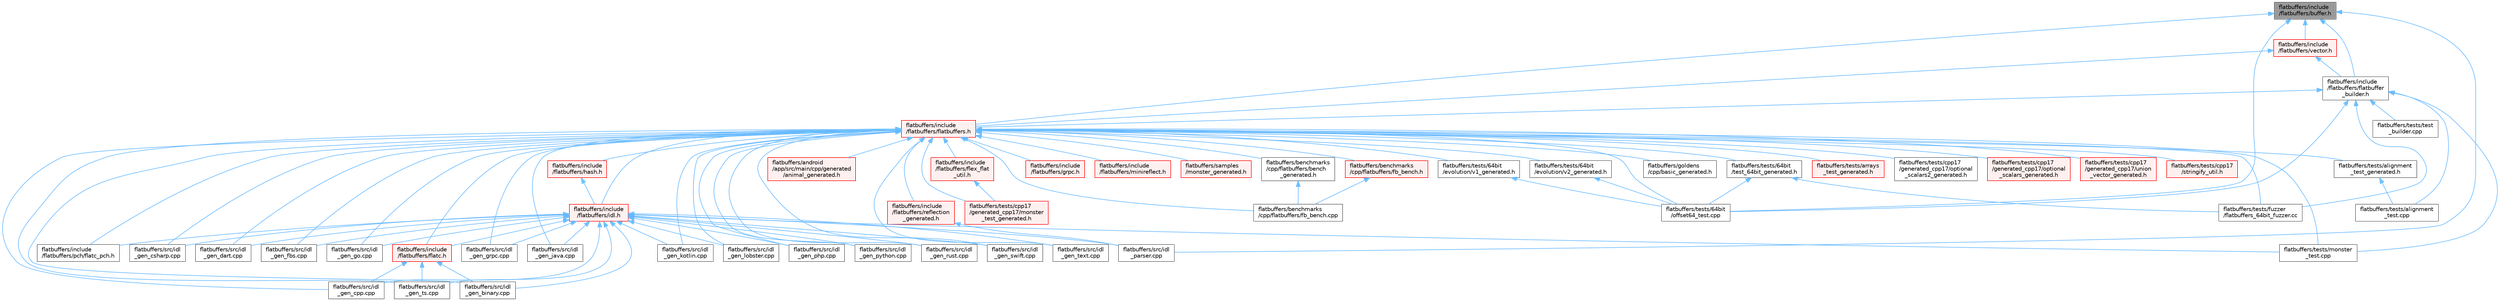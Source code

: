 digraph "flatbuffers/include/flatbuffers/buffer.h"
{
 // LATEX_PDF_SIZE
  bgcolor="transparent";
  edge [fontname=Helvetica,fontsize=10,labelfontname=Helvetica,labelfontsize=10];
  node [fontname=Helvetica,fontsize=10,shape=box,height=0.2,width=0.4];
  Node1 [id="Node000001",label="flatbuffers/include\l/flatbuffers/buffer.h",height=0.2,width=0.4,color="gray40", fillcolor="grey60", style="filled", fontcolor="black",tooltip=" "];
  Node1 -> Node2 [id="edge1_Node000001_Node000002",dir="back",color="steelblue1",style="solid",tooltip=" "];
  Node2 [id="Node000002",label="flatbuffers/include\l/flatbuffers/flatbuffer\l_builder.h",height=0.2,width=0.4,color="grey40", fillcolor="white", style="filled",URL="$flatbuffer__builder_8h.html",tooltip=" "];
  Node2 -> Node3 [id="edge2_Node000002_Node000003",dir="back",color="steelblue1",style="solid",tooltip=" "];
  Node3 [id="Node000003",label="flatbuffers/include\l/flatbuffers/flatbuffers.h",height=0.2,width=0.4,color="red", fillcolor="#FFF0F0", style="filled",URL="$flatbuffers_8h.html",tooltip=" "];
  Node3 -> Node4 [id="edge3_Node000003_Node000004",dir="back",color="steelblue1",style="solid",tooltip=" "];
  Node4 [id="Node000004",label="flatbuffers/android\l/app/src/main/cpp/generated\l/animal_generated.h",height=0.2,width=0.4,color="red", fillcolor="#FFF0F0", style="filled",URL="$animal__generated_8h.html",tooltip=" "];
  Node3 -> Node6 [id="edge4_Node000003_Node000006",dir="back",color="steelblue1",style="solid",tooltip=" "];
  Node6 [id="Node000006",label="flatbuffers/benchmarks\l/cpp/flatbuffers/bench\l_generated.h",height=0.2,width=0.4,color="grey40", fillcolor="white", style="filled",URL="$bench__generated_8h.html",tooltip=" "];
  Node6 -> Node7 [id="edge5_Node000006_Node000007",dir="back",color="steelblue1",style="solid",tooltip=" "];
  Node7 [id="Node000007",label="flatbuffers/benchmarks\l/cpp/flatbuffers/fb_bench.cpp",height=0.2,width=0.4,color="grey40", fillcolor="white", style="filled",URL="$fb__bench_8cpp.html",tooltip=" "];
  Node3 -> Node7 [id="edge6_Node000003_Node000007",dir="back",color="steelblue1",style="solid",tooltip=" "];
  Node3 -> Node8 [id="edge7_Node000003_Node000008",dir="back",color="steelblue1",style="solid",tooltip=" "];
  Node8 [id="Node000008",label="flatbuffers/benchmarks\l/cpp/flatbuffers/fb_bench.h",height=0.2,width=0.4,color="red", fillcolor="#FFF0F0", style="filled",URL="$fb__bench_8h.html",tooltip=" "];
  Node8 -> Node7 [id="edge8_Node000008_Node000007",dir="back",color="steelblue1",style="solid",tooltip=" "];
  Node3 -> Node10 [id="edge9_Node000003_Node000010",dir="back",color="steelblue1",style="solid",tooltip=" "];
  Node10 [id="Node000010",label="flatbuffers/goldens\l/cpp/basic_generated.h",height=0.2,width=0.4,color="grey40", fillcolor="white", style="filled",URL="$basic__generated_8h.html",tooltip=" "];
  Node3 -> Node11 [id="edge10_Node000003_Node000011",dir="back",color="steelblue1",style="solid",tooltip=" "];
  Node11 [id="Node000011",label="flatbuffers/include\l/flatbuffers/flatc.h",height=0.2,width=0.4,color="red", fillcolor="#FFF0F0", style="filled",URL="$flatc_8h.html",tooltip=" "];
  Node11 -> Node14 [id="edge11_Node000011_Node000014",dir="back",color="steelblue1",style="solid",tooltip=" "];
  Node14 [id="Node000014",label="flatbuffers/src/idl\l_gen_binary.cpp",height=0.2,width=0.4,color="grey40", fillcolor="white", style="filled",URL="$idl__gen__binary_8cpp.html",tooltip=" "];
  Node11 -> Node15 [id="edge12_Node000011_Node000015",dir="back",color="steelblue1",style="solid",tooltip=" "];
  Node15 [id="Node000015",label="flatbuffers/src/idl\l_gen_cpp.cpp",height=0.2,width=0.4,color="grey40", fillcolor="white", style="filled",URL="$idl__gen__cpp_8cpp.html",tooltip=" "];
  Node11 -> Node16 [id="edge13_Node000011_Node000016",dir="back",color="steelblue1",style="solid",tooltip=" "];
  Node16 [id="Node000016",label="flatbuffers/src/idl\l_gen_ts.cpp",height=0.2,width=0.4,color="grey40", fillcolor="white", style="filled",URL="$idl__gen__ts_8cpp.html",tooltip=" "];
  Node3 -> Node17 [id="edge14_Node000003_Node000017",dir="back",color="steelblue1",style="solid",tooltip=" "];
  Node17 [id="Node000017",label="flatbuffers/include\l/flatbuffers/flex_flat\l_util.h",height=0.2,width=0.4,color="red", fillcolor="#FFF0F0", style="filled",URL="$flex__flat__util_8h.html",tooltip=" "];
  Node17 -> Node18 [id="edge15_Node000017_Node000018",dir="back",color="steelblue1",style="solid",tooltip=" "];
  Node18 [id="Node000018",label="flatbuffers/tests/cpp17\l/generated_cpp17/monster\l_test_generated.h",height=0.2,width=0.4,color="red", fillcolor="#FFF0F0", style="filled",URL="$cpp17_2generated__cpp17_2monster__test__generated_8h.html",tooltip=" "];
  Node3 -> Node44 [id="edge16_Node000003_Node000044",dir="back",color="steelblue1",style="solid",tooltip=" "];
  Node44 [id="Node000044",label="flatbuffers/include\l/flatbuffers/grpc.h",height=0.2,width=0.4,color="red", fillcolor="#FFF0F0", style="filled",URL="$grpc_8h.html",tooltip=" "];
  Node3 -> Node45 [id="edge17_Node000003_Node000045",dir="back",color="steelblue1",style="solid",tooltip=" "];
  Node45 [id="Node000045",label="flatbuffers/include\l/flatbuffers/hash.h",height=0.2,width=0.4,color="red", fillcolor="#FFF0F0", style="filled",URL="$hash_8h.html",tooltip=" "];
  Node45 -> Node46 [id="edge18_Node000045_Node000046",dir="back",color="steelblue1",style="solid",tooltip=" "];
  Node46 [id="Node000046",label="flatbuffers/include\l/flatbuffers/idl.h",height=0.2,width=0.4,color="red", fillcolor="#FFF0F0", style="filled",URL="$idl_8h.html",tooltip=" "];
  Node46 -> Node11 [id="edge19_Node000046_Node000011",dir="back",color="steelblue1",style="solid",tooltip=" "];
  Node46 -> Node90 [id="edge20_Node000046_Node000090",dir="back",color="steelblue1",style="solid",tooltip=" "];
  Node90 [id="Node000090",label="flatbuffers/include\l/flatbuffers/pch/flatc_pch.h",height=0.2,width=0.4,color="grey40", fillcolor="white", style="filled",URL="$flatc__pch_8h.html",tooltip=" "];
  Node46 -> Node14 [id="edge21_Node000046_Node000014",dir="back",color="steelblue1",style="solid",tooltip=" "];
  Node46 -> Node15 [id="edge22_Node000046_Node000015",dir="back",color="steelblue1",style="solid",tooltip=" "];
  Node46 -> Node69 [id="edge23_Node000046_Node000069",dir="back",color="steelblue1",style="solid",tooltip=" "];
  Node69 [id="Node000069",label="flatbuffers/src/idl\l_gen_csharp.cpp",height=0.2,width=0.4,color="grey40", fillcolor="white", style="filled",URL="$idl__gen__csharp_8cpp.html",tooltip=" "];
  Node46 -> Node53 [id="edge24_Node000046_Node000053",dir="back",color="steelblue1",style="solid",tooltip=" "];
  Node53 [id="Node000053",label="flatbuffers/src/idl\l_gen_dart.cpp",height=0.2,width=0.4,color="grey40", fillcolor="white", style="filled",URL="$idl__gen__dart_8cpp.html",tooltip=" "];
  Node46 -> Node71 [id="edge25_Node000046_Node000071",dir="back",color="steelblue1",style="solid",tooltip=" "];
  Node71 [id="Node000071",label="flatbuffers/src/idl\l_gen_fbs.cpp",height=0.2,width=0.4,color="grey40", fillcolor="white", style="filled",URL="$idl__gen__fbs_8cpp.html",tooltip=" "];
  Node46 -> Node54 [id="edge26_Node000046_Node000054",dir="back",color="steelblue1",style="solid",tooltip=" "];
  Node54 [id="Node000054",label="flatbuffers/src/idl\l_gen_go.cpp",height=0.2,width=0.4,color="grey40", fillcolor="white", style="filled",URL="$idl__gen__go_8cpp.html",tooltip=" "];
  Node46 -> Node49 [id="edge27_Node000046_Node000049",dir="back",color="steelblue1",style="solid",tooltip=" "];
  Node49 [id="Node000049",label="flatbuffers/src/idl\l_gen_grpc.cpp",height=0.2,width=0.4,color="grey40", fillcolor="white", style="filled",URL="$idl__gen__grpc_8cpp.html",tooltip=" "];
  Node46 -> Node55 [id="edge28_Node000046_Node000055",dir="back",color="steelblue1",style="solid",tooltip=" "];
  Node55 [id="Node000055",label="flatbuffers/src/idl\l_gen_java.cpp",height=0.2,width=0.4,color="grey40", fillcolor="white", style="filled",URL="$idl__gen__java_8cpp.html",tooltip=" "];
  Node46 -> Node56 [id="edge29_Node000046_Node000056",dir="back",color="steelblue1",style="solid",tooltip=" "];
  Node56 [id="Node000056",label="flatbuffers/src/idl\l_gen_kotlin.cpp",height=0.2,width=0.4,color="grey40", fillcolor="white", style="filled",URL="$idl__gen__kotlin_8cpp.html",tooltip=" "];
  Node46 -> Node80 [id="edge30_Node000046_Node000080",dir="back",color="steelblue1",style="solid",tooltip=" "];
  Node80 [id="Node000080",label="flatbuffers/src/idl\l_gen_lobster.cpp",height=0.2,width=0.4,color="grey40", fillcolor="white", style="filled",URL="$idl__gen__lobster_8cpp.html",tooltip=" "];
  Node46 -> Node82 [id="edge31_Node000046_Node000082",dir="back",color="steelblue1",style="solid",tooltip=" "];
  Node82 [id="Node000082",label="flatbuffers/src/idl\l_gen_php.cpp",height=0.2,width=0.4,color="grey40", fillcolor="white", style="filled",URL="$idl__gen__php_8cpp.html",tooltip=" "];
  Node46 -> Node51 [id="edge32_Node000046_Node000051",dir="back",color="steelblue1",style="solid",tooltip=" "];
  Node51 [id="Node000051",label="flatbuffers/src/idl\l_gen_python.cpp",height=0.2,width=0.4,color="grey40", fillcolor="white", style="filled",URL="$idl__gen__python_8cpp.html",tooltip=" "];
  Node46 -> Node58 [id="edge33_Node000046_Node000058",dir="back",color="steelblue1",style="solid",tooltip=" "];
  Node58 [id="Node000058",label="flatbuffers/src/idl\l_gen_rust.cpp",height=0.2,width=0.4,color="grey40", fillcolor="white", style="filled",URL="$idl__gen__rust_8cpp.html",tooltip=" "];
  Node46 -> Node59 [id="edge34_Node000046_Node000059",dir="back",color="steelblue1",style="solid",tooltip=" "];
  Node59 [id="Node000059",label="flatbuffers/src/idl\l_gen_swift.cpp",height=0.2,width=0.4,color="grey40", fillcolor="white", style="filled",URL="$idl__gen__swift_8cpp.html",tooltip=" "];
  Node46 -> Node86 [id="edge35_Node000046_Node000086",dir="back",color="steelblue1",style="solid",tooltip=" "];
  Node86 [id="Node000086",label="flatbuffers/src/idl\l_gen_text.cpp",height=0.2,width=0.4,color="grey40", fillcolor="white", style="filled",URL="$idl__gen__text_8cpp.html",tooltip=" "];
  Node46 -> Node16 [id="edge36_Node000046_Node000016",dir="back",color="steelblue1",style="solid",tooltip=" "];
  Node46 -> Node95 [id="edge37_Node000046_Node000095",dir="back",color="steelblue1",style="solid",tooltip=" "];
  Node95 [id="Node000095",label="flatbuffers/src/idl\l_parser.cpp",height=0.2,width=0.4,color="grey40", fillcolor="white", style="filled",URL="$idl__parser_8cpp.html",tooltip=" "];
  Node46 -> Node24 [id="edge38_Node000046_Node000024",dir="back",color="steelblue1",style="solid",tooltip=" "];
  Node24 [id="Node000024",label="flatbuffers/tests/monster\l_test.cpp",height=0.2,width=0.4,color="grey40", fillcolor="white", style="filled",URL="$monster__test_8cpp.html",tooltip=" "];
  Node3 -> Node46 [id="edge39_Node000003_Node000046",dir="back",color="steelblue1",style="solid",tooltip=" "];
  Node3 -> Node106 [id="edge40_Node000003_Node000106",dir="back",color="steelblue1",style="solid",tooltip=" "];
  Node106 [id="Node000106",label="flatbuffers/include\l/flatbuffers/minireflect.h",height=0.2,width=0.4,color="red", fillcolor="#FFF0F0", style="filled",URL="$minireflect_8h.html",tooltip=" "];
  Node3 -> Node90 [id="edge41_Node000003_Node000090",dir="back",color="steelblue1",style="solid",tooltip=" "];
  Node3 -> Node107 [id="edge42_Node000003_Node000107",dir="back",color="steelblue1",style="solid",tooltip=" "];
  Node107 [id="Node000107",label="flatbuffers/include\l/flatbuffers/reflection\l_generated.h",height=0.2,width=0.4,color="red", fillcolor="#FFF0F0", style="filled",URL="$reflection__generated_8h.html",tooltip=" "];
  Node107 -> Node95 [id="edge43_Node000107_Node000095",dir="back",color="steelblue1",style="solid",tooltip=" "];
  Node3 -> Node117 [id="edge44_Node000003_Node000117",dir="back",color="steelblue1",style="solid",tooltip=" "];
  Node117 [id="Node000117",label="flatbuffers/samples\l/monster_generated.h",height=0.2,width=0.4,color="red", fillcolor="#FFF0F0", style="filled",URL="$monster__generated_8h.html",tooltip=" "];
  Node3 -> Node14 [id="edge45_Node000003_Node000014",dir="back",color="steelblue1",style="solid",tooltip=" "];
  Node3 -> Node15 [id="edge46_Node000003_Node000015",dir="back",color="steelblue1",style="solid",tooltip=" "];
  Node3 -> Node69 [id="edge47_Node000003_Node000069",dir="back",color="steelblue1",style="solid",tooltip=" "];
  Node3 -> Node53 [id="edge48_Node000003_Node000053",dir="back",color="steelblue1",style="solid",tooltip=" "];
  Node3 -> Node71 [id="edge49_Node000003_Node000071",dir="back",color="steelblue1",style="solid",tooltip=" "];
  Node3 -> Node54 [id="edge50_Node000003_Node000054",dir="back",color="steelblue1",style="solid",tooltip=" "];
  Node3 -> Node49 [id="edge51_Node000003_Node000049",dir="back",color="steelblue1",style="solid",tooltip=" "];
  Node3 -> Node55 [id="edge52_Node000003_Node000055",dir="back",color="steelblue1",style="solid",tooltip=" "];
  Node3 -> Node56 [id="edge53_Node000003_Node000056",dir="back",color="steelblue1",style="solid",tooltip=" "];
  Node3 -> Node80 [id="edge54_Node000003_Node000080",dir="back",color="steelblue1",style="solid",tooltip=" "];
  Node3 -> Node82 [id="edge55_Node000003_Node000082",dir="back",color="steelblue1",style="solid",tooltip=" "];
  Node3 -> Node51 [id="edge56_Node000003_Node000051",dir="back",color="steelblue1",style="solid",tooltip=" "];
  Node3 -> Node58 [id="edge57_Node000003_Node000058",dir="back",color="steelblue1",style="solid",tooltip=" "];
  Node3 -> Node59 [id="edge58_Node000003_Node000059",dir="back",color="steelblue1",style="solid",tooltip=" "];
  Node3 -> Node86 [id="edge59_Node000003_Node000086",dir="back",color="steelblue1",style="solid",tooltip=" "];
  Node3 -> Node16 [id="edge60_Node000003_Node000016",dir="back",color="steelblue1",style="solid",tooltip=" "];
  Node3 -> Node119 [id="edge61_Node000003_Node000119",dir="back",color="steelblue1",style="solid",tooltip=" "];
  Node119 [id="Node000119",label="flatbuffers/tests/64bit\l/evolution/v1_generated.h",height=0.2,width=0.4,color="grey40", fillcolor="white", style="filled",URL="$v1__generated_8h.html",tooltip=" "];
  Node119 -> Node120 [id="edge62_Node000119_Node000120",dir="back",color="steelblue1",style="solid",tooltip=" "];
  Node120 [id="Node000120",label="flatbuffers/tests/64bit\l/offset64_test.cpp",height=0.2,width=0.4,color="grey40", fillcolor="white", style="filled",URL="$offset64__test_8cpp.html",tooltip=" "];
  Node3 -> Node121 [id="edge63_Node000003_Node000121",dir="back",color="steelblue1",style="solid",tooltip=" "];
  Node121 [id="Node000121",label="flatbuffers/tests/64bit\l/evolution/v2_generated.h",height=0.2,width=0.4,color="grey40", fillcolor="white", style="filled",URL="$v2__generated_8h.html",tooltip=" "];
  Node121 -> Node120 [id="edge64_Node000121_Node000120",dir="back",color="steelblue1",style="solid",tooltip=" "];
  Node3 -> Node120 [id="edge65_Node000003_Node000120",dir="back",color="steelblue1",style="solid",tooltip=" "];
  Node3 -> Node122 [id="edge66_Node000003_Node000122",dir="back",color="steelblue1",style="solid",tooltip=" "];
  Node122 [id="Node000122",label="flatbuffers/tests/64bit\l/test_64bit_generated.h",height=0.2,width=0.4,color="grey40", fillcolor="white", style="filled",URL="$test__64bit__generated_8h.html",tooltip=" "];
  Node122 -> Node120 [id="edge67_Node000122_Node000120",dir="back",color="steelblue1",style="solid",tooltip=" "];
  Node122 -> Node116 [id="edge68_Node000122_Node000116",dir="back",color="steelblue1",style="solid",tooltip=" "];
  Node116 [id="Node000116",label="flatbuffers/tests/fuzzer\l/flatbuffers_64bit_fuzzer.cc",height=0.2,width=0.4,color="grey40", fillcolor="white", style="filled",URL="$flatbuffers__64bit__fuzzer_8cc.html",tooltip=" "];
  Node3 -> Node123 [id="edge69_Node000003_Node000123",dir="back",color="steelblue1",style="solid",tooltip=" "];
  Node123 [id="Node000123",label="flatbuffers/tests/alignment\l_test_generated.h",height=0.2,width=0.4,color="grey40", fillcolor="white", style="filled",URL="$alignment__test__generated_8h.html",tooltip=" "];
  Node123 -> Node124 [id="edge70_Node000123_Node000124",dir="back",color="steelblue1",style="solid",tooltip=" "];
  Node124 [id="Node000124",label="flatbuffers/tests/alignment\l_test.cpp",height=0.2,width=0.4,color="grey40", fillcolor="white", style="filled",URL="$alignment__test_8cpp.html",tooltip=" "];
  Node3 -> Node125 [id="edge71_Node000003_Node000125",dir="back",color="steelblue1",style="solid",tooltip=" "];
  Node125 [id="Node000125",label="flatbuffers/tests/arrays\l_test_generated.h",height=0.2,width=0.4,color="red", fillcolor="#FFF0F0", style="filled",URL="$arrays__test__generated_8h.html",tooltip=" "];
  Node3 -> Node18 [id="edge72_Node000003_Node000018",dir="back",color="steelblue1",style="solid",tooltip=" "];
  Node3 -> Node126 [id="edge73_Node000003_Node000126",dir="back",color="steelblue1",style="solid",tooltip=" "];
  Node126 [id="Node000126",label="flatbuffers/tests/cpp17\l/generated_cpp17/optional\l_scalars2_generated.h",height=0.2,width=0.4,color="grey40", fillcolor="white", style="filled",URL="$optional__scalars2__generated_8h.html",tooltip=" "];
  Node3 -> Node127 [id="edge74_Node000003_Node000127",dir="back",color="steelblue1",style="solid",tooltip=" "];
  Node127 [id="Node000127",label="flatbuffers/tests/cpp17\l/generated_cpp17/optional\l_scalars_generated.h",height=0.2,width=0.4,color="red", fillcolor="#FFF0F0", style="filled",URL="$cpp17_2generated__cpp17_2optional__scalars__generated_8h.html",tooltip=" "];
  Node3 -> Node128 [id="edge75_Node000003_Node000128",dir="back",color="steelblue1",style="solid",tooltip=" "];
  Node128 [id="Node000128",label="flatbuffers/tests/cpp17\l/generated_cpp17/union\l_vector_generated.h",height=0.2,width=0.4,color="red", fillcolor="#FFF0F0", style="filled",URL="$cpp17_2generated__cpp17_2union__vector__generated_8h.html",tooltip=" "];
  Node3 -> Node129 [id="edge76_Node000003_Node000129",dir="back",color="steelblue1",style="solid",tooltip=" "];
  Node129 [id="Node000129",label="flatbuffers/tests/cpp17\l/stringify_util.h",height=0.2,width=0.4,color="red", fillcolor="#FFF0F0", style="filled",URL="$stringify__util_8h.html",tooltip=" "];
  Node3 -> Node116 [id="edge77_Node000003_Node000116",dir="back",color="steelblue1",style="solid",tooltip=" "];
  Node3 -> Node24 [id="edge78_Node000003_Node000024",dir="back",color="steelblue1",style="solid",tooltip=" "];
  Node2 -> Node120 [id="edge79_Node000002_Node000120",dir="back",color="steelblue1",style="solid",tooltip=" "];
  Node2 -> Node124 [id="edge80_Node000002_Node000124",dir="back",color="steelblue1",style="solid",tooltip=" "];
  Node2 -> Node116 [id="edge81_Node000002_Node000116",dir="back",color="steelblue1",style="solid",tooltip=" "];
  Node2 -> Node24 [id="edge82_Node000002_Node000024",dir="back",color="steelblue1",style="solid",tooltip=" "];
  Node2 -> Node32 [id="edge83_Node000002_Node000032",dir="back",color="steelblue1",style="solid",tooltip=" "];
  Node32 [id="Node000032",label="flatbuffers/tests/test\l_builder.cpp",height=0.2,width=0.4,color="grey40", fillcolor="white", style="filled",URL="$test__builder_8cpp.html",tooltip=" "];
  Node1 -> Node3 [id="edge84_Node000001_Node000003",dir="back",color="steelblue1",style="solid",tooltip=" "];
  Node1 -> Node146 [id="edge85_Node000001_Node000146",dir="back",color="steelblue1",style="solid",tooltip=" "];
  Node146 [id="Node000146",label="flatbuffers/include\l/flatbuffers/vector.h",height=0.2,width=0.4,color="red", fillcolor="#FFF0F0", style="filled",URL="$vector_8h.html",tooltip=" "];
  Node146 -> Node2 [id="edge86_Node000146_Node000002",dir="back",color="steelblue1",style="solid",tooltip=" "];
  Node146 -> Node3 [id="edge87_Node000146_Node000003",dir="back",color="steelblue1",style="solid",tooltip=" "];
  Node1 -> Node95 [id="edge88_Node000001_Node000095",dir="back",color="steelblue1",style="solid",tooltip=" "];
  Node1 -> Node120 [id="edge89_Node000001_Node000120",dir="back",color="steelblue1",style="solid",tooltip=" "];
}
